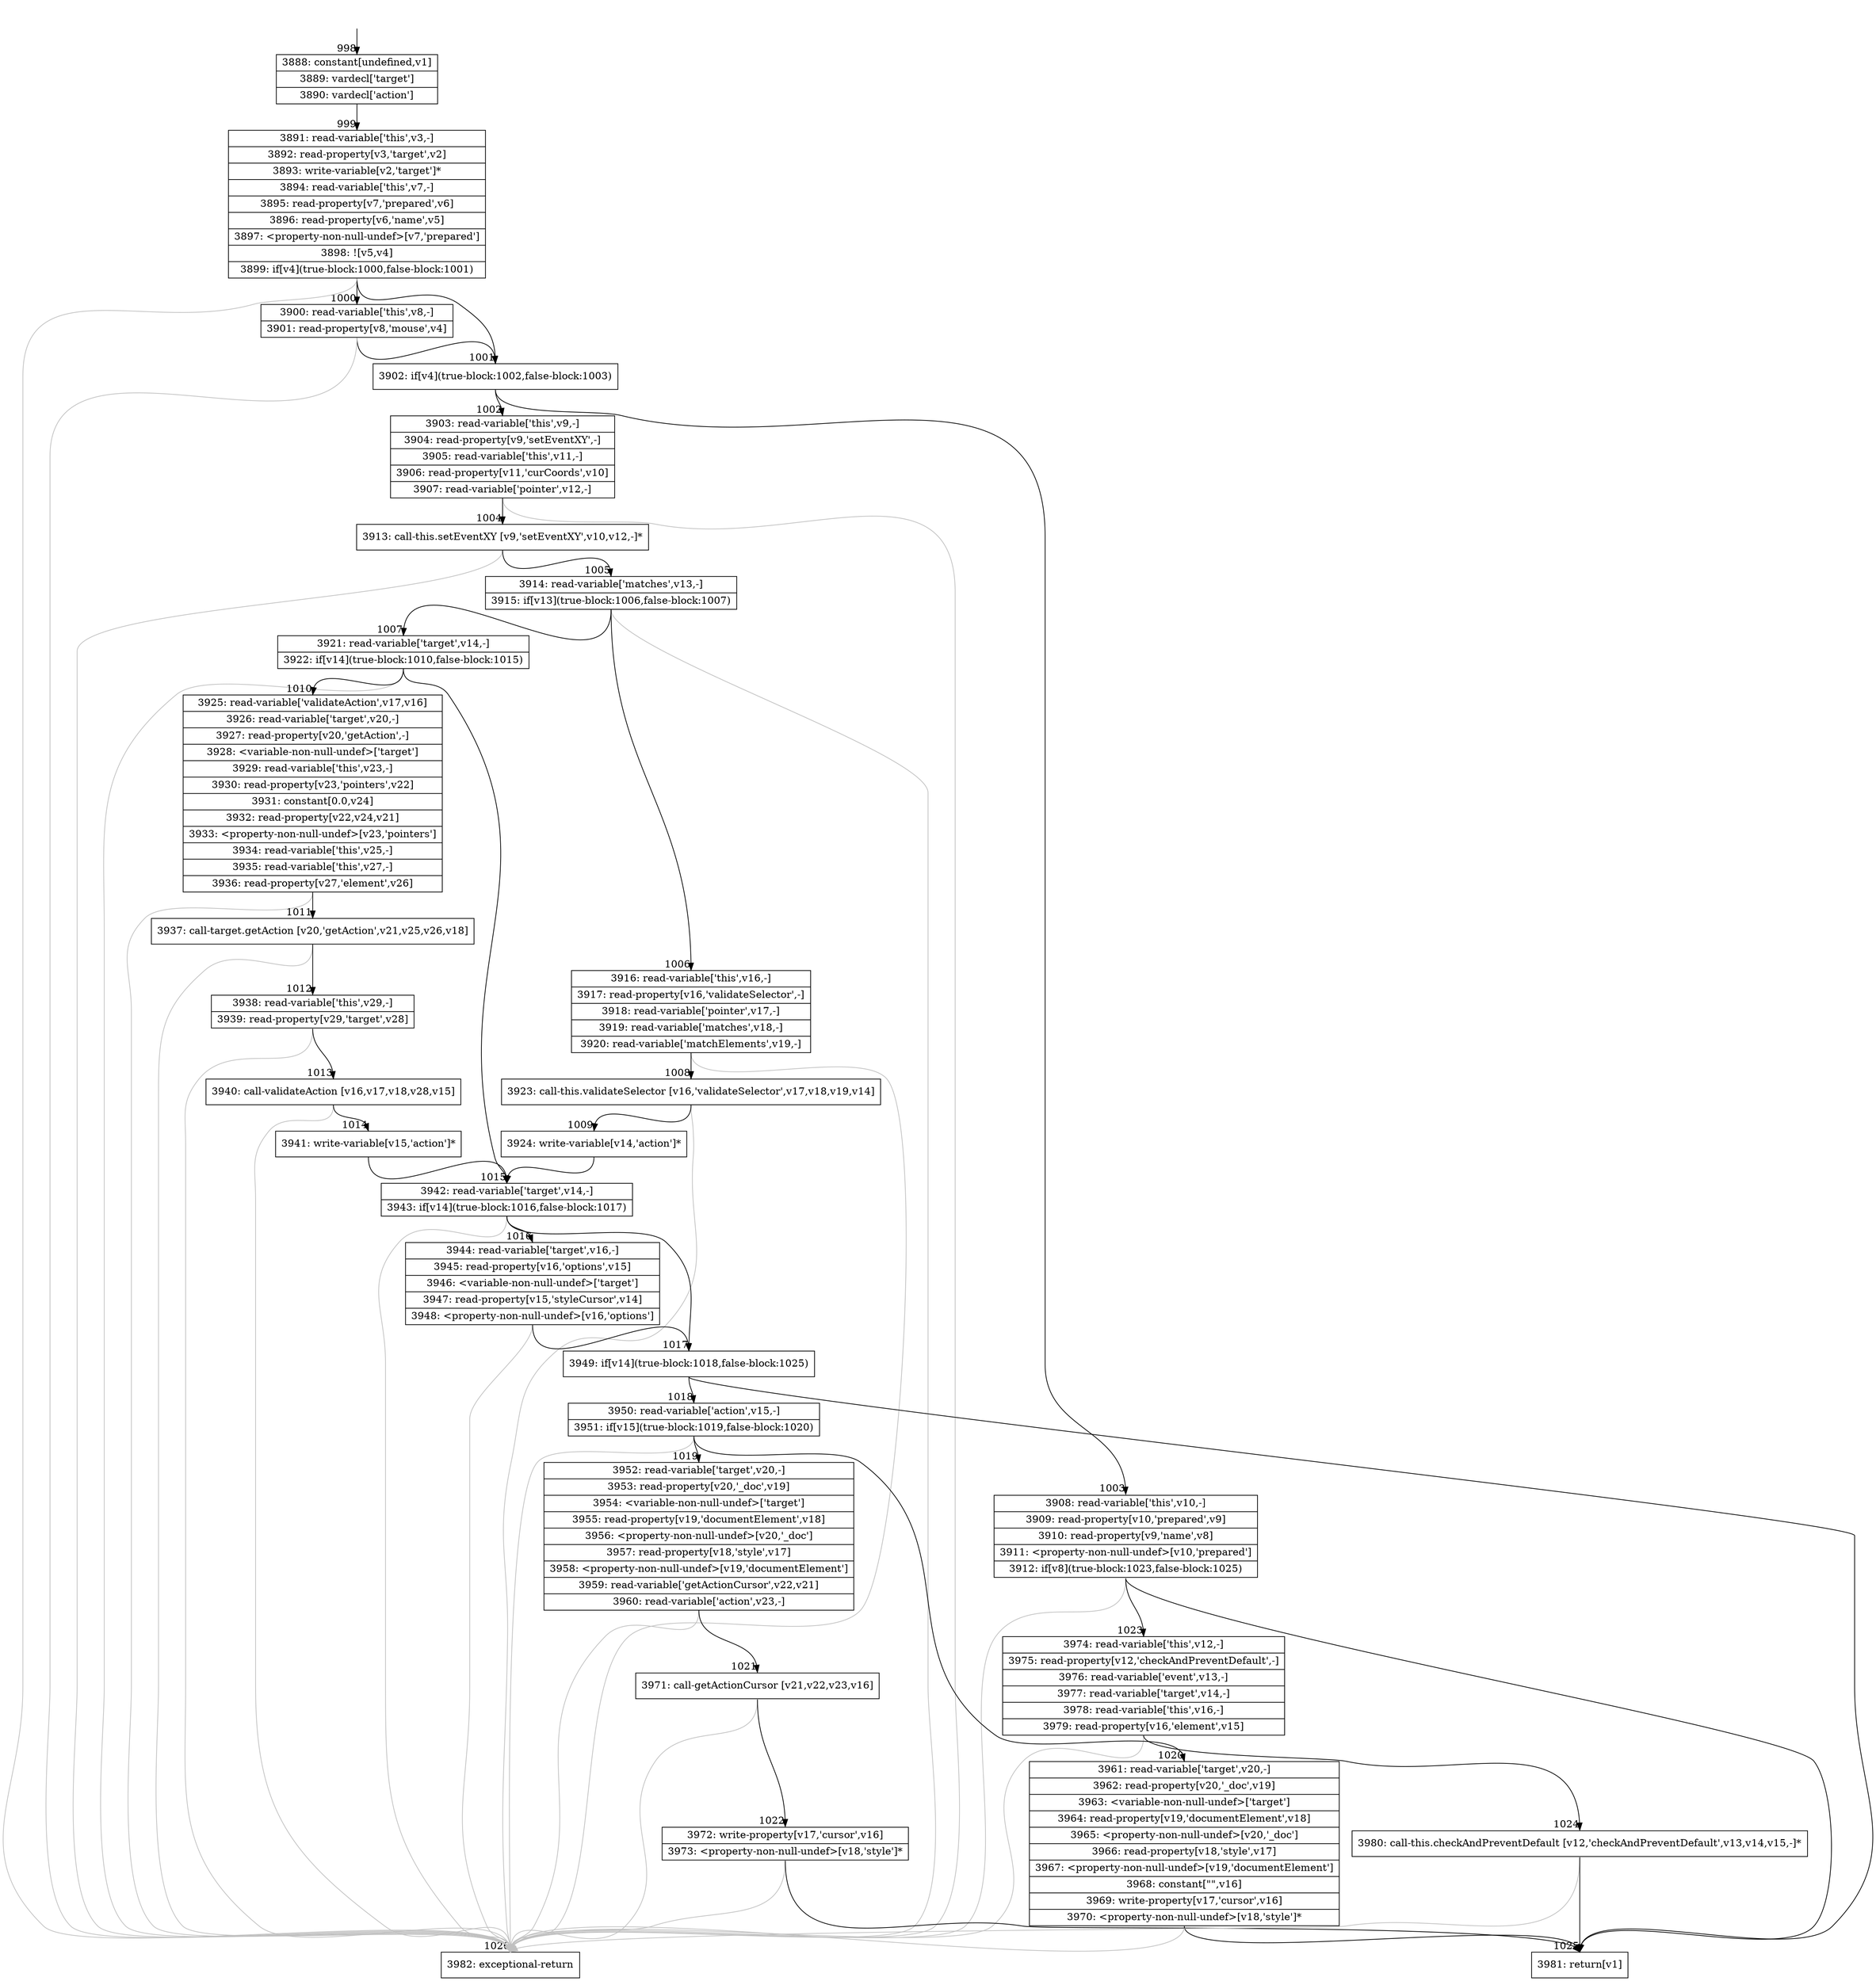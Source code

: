 digraph {
rankdir="TD"
BB_entry67[shape=none,label=""];
BB_entry67 -> BB998 [tailport=s, headport=n, headlabel="    998"]
BB998 [shape=record label="{3888: constant[undefined,v1]|3889: vardecl['target']|3890: vardecl['action']}" ] 
BB998 -> BB999 [tailport=s, headport=n, headlabel="      999"]
BB999 [shape=record label="{3891: read-variable['this',v3,-]|3892: read-property[v3,'target',v2]|3893: write-variable[v2,'target']*|3894: read-variable['this',v7,-]|3895: read-property[v7,'prepared',v6]|3896: read-property[v6,'name',v5]|3897: \<property-non-null-undef\>[v7,'prepared']|3898: ![v5,v4]|3899: if[v4](true-block:1000,false-block:1001)}" ] 
BB999 -> BB1001 [tailport=s, headport=n, headlabel="      1001"]
BB999 -> BB1000 [tailport=s, headport=n, headlabel="      1000"]
BB999 -> BB1026 [tailport=s, headport=n, color=gray, headlabel="      1026"]
BB1000 [shape=record label="{3900: read-variable['this',v8,-]|3901: read-property[v8,'mouse',v4]}" ] 
BB1000 -> BB1001 [tailport=s, headport=n]
BB1000 -> BB1026 [tailport=s, headport=n, color=gray]
BB1001 [shape=record label="{3902: if[v4](true-block:1002,false-block:1003)}" ] 
BB1001 -> BB1002 [tailport=s, headport=n, headlabel="      1002"]
BB1001 -> BB1003 [tailport=s, headport=n, headlabel="      1003"]
BB1002 [shape=record label="{3903: read-variable['this',v9,-]|3904: read-property[v9,'setEventXY',-]|3905: read-variable['this',v11,-]|3906: read-property[v11,'curCoords',v10]|3907: read-variable['pointer',v12,-]}" ] 
BB1002 -> BB1004 [tailport=s, headport=n, headlabel="      1004"]
BB1002 -> BB1026 [tailport=s, headport=n, color=gray]
BB1003 [shape=record label="{3908: read-variable['this',v10,-]|3909: read-property[v10,'prepared',v9]|3910: read-property[v9,'name',v8]|3911: \<property-non-null-undef\>[v10,'prepared']|3912: if[v8](true-block:1023,false-block:1025)}" ] 
BB1003 -> BB1023 [tailport=s, headport=n, headlabel="      1023"]
BB1003 -> BB1025 [tailport=s, headport=n, headlabel="      1025"]
BB1003 -> BB1026 [tailport=s, headport=n, color=gray]
BB1004 [shape=record label="{3913: call-this.setEventXY [v9,'setEventXY',v10,v12,-]*}" ] 
BB1004 -> BB1005 [tailport=s, headport=n, headlabel="      1005"]
BB1004 -> BB1026 [tailport=s, headport=n, color=gray]
BB1005 [shape=record label="{3914: read-variable['matches',v13,-]|3915: if[v13](true-block:1006,false-block:1007)}" ] 
BB1005 -> BB1006 [tailport=s, headport=n, headlabel="      1006"]
BB1005 -> BB1007 [tailport=s, headport=n, headlabel="      1007"]
BB1005 -> BB1026 [tailport=s, headport=n, color=gray]
BB1006 [shape=record label="{3916: read-variable['this',v16,-]|3917: read-property[v16,'validateSelector',-]|3918: read-variable['pointer',v17,-]|3919: read-variable['matches',v18,-]|3920: read-variable['matchElements',v19,-]}" ] 
BB1006 -> BB1008 [tailport=s, headport=n, headlabel="      1008"]
BB1006 -> BB1026 [tailport=s, headport=n, color=gray]
BB1007 [shape=record label="{3921: read-variable['target',v14,-]|3922: if[v14](true-block:1010,false-block:1015)}" ] 
BB1007 -> BB1010 [tailport=s, headport=n, headlabel="      1010"]
BB1007 -> BB1015 [tailport=s, headport=n, headlabel="      1015"]
BB1007 -> BB1026 [tailport=s, headport=n, color=gray]
BB1008 [shape=record label="{3923: call-this.validateSelector [v16,'validateSelector',v17,v18,v19,v14]}" ] 
BB1008 -> BB1009 [tailport=s, headport=n, headlabel="      1009"]
BB1008 -> BB1026 [tailport=s, headport=n, color=gray]
BB1009 [shape=record label="{3924: write-variable[v14,'action']*}" ] 
BB1009 -> BB1015 [tailport=s, headport=n]
BB1010 [shape=record label="{3925: read-variable['validateAction',v17,v16]|3926: read-variable['target',v20,-]|3927: read-property[v20,'getAction',-]|3928: \<variable-non-null-undef\>['target']|3929: read-variable['this',v23,-]|3930: read-property[v23,'pointers',v22]|3931: constant[0.0,v24]|3932: read-property[v22,v24,v21]|3933: \<property-non-null-undef\>[v23,'pointers']|3934: read-variable['this',v25,-]|3935: read-variable['this',v27,-]|3936: read-property[v27,'element',v26]}" ] 
BB1010 -> BB1011 [tailport=s, headport=n, headlabel="      1011"]
BB1010 -> BB1026 [tailport=s, headport=n, color=gray]
BB1011 [shape=record label="{3937: call-target.getAction [v20,'getAction',v21,v25,v26,v18]}" ] 
BB1011 -> BB1012 [tailport=s, headport=n, headlabel="      1012"]
BB1011 -> BB1026 [tailport=s, headport=n, color=gray]
BB1012 [shape=record label="{3938: read-variable['this',v29,-]|3939: read-property[v29,'target',v28]}" ] 
BB1012 -> BB1013 [tailport=s, headport=n, headlabel="      1013"]
BB1012 -> BB1026 [tailport=s, headport=n, color=gray]
BB1013 [shape=record label="{3940: call-validateAction [v16,v17,v18,v28,v15]}" ] 
BB1013 -> BB1014 [tailport=s, headport=n, headlabel="      1014"]
BB1013 -> BB1026 [tailport=s, headport=n, color=gray]
BB1014 [shape=record label="{3941: write-variable[v15,'action']*}" ] 
BB1014 -> BB1015 [tailport=s, headport=n]
BB1015 [shape=record label="{3942: read-variable['target',v14,-]|3943: if[v14](true-block:1016,false-block:1017)}" ] 
BB1015 -> BB1017 [tailport=s, headport=n, headlabel="      1017"]
BB1015 -> BB1016 [tailport=s, headport=n, headlabel="      1016"]
BB1015 -> BB1026 [tailport=s, headport=n, color=gray]
BB1016 [shape=record label="{3944: read-variable['target',v16,-]|3945: read-property[v16,'options',v15]|3946: \<variable-non-null-undef\>['target']|3947: read-property[v15,'styleCursor',v14]|3948: \<property-non-null-undef\>[v16,'options']}" ] 
BB1016 -> BB1017 [tailport=s, headport=n]
BB1016 -> BB1026 [tailport=s, headport=n, color=gray]
BB1017 [shape=record label="{3949: if[v14](true-block:1018,false-block:1025)}" ] 
BB1017 -> BB1018 [tailport=s, headport=n, headlabel="      1018"]
BB1017 -> BB1025 [tailport=s, headport=n]
BB1018 [shape=record label="{3950: read-variable['action',v15,-]|3951: if[v15](true-block:1019,false-block:1020)}" ] 
BB1018 -> BB1019 [tailport=s, headport=n, headlabel="      1019"]
BB1018 -> BB1020 [tailport=s, headport=n, headlabel="      1020"]
BB1018 -> BB1026 [tailport=s, headport=n, color=gray]
BB1019 [shape=record label="{3952: read-variable['target',v20,-]|3953: read-property[v20,'_doc',v19]|3954: \<variable-non-null-undef\>['target']|3955: read-property[v19,'documentElement',v18]|3956: \<property-non-null-undef\>[v20,'_doc']|3957: read-property[v18,'style',v17]|3958: \<property-non-null-undef\>[v19,'documentElement']|3959: read-variable['getActionCursor',v22,v21]|3960: read-variable['action',v23,-]}" ] 
BB1019 -> BB1021 [tailport=s, headport=n, headlabel="      1021"]
BB1019 -> BB1026 [tailport=s, headport=n, color=gray]
BB1020 [shape=record label="{3961: read-variable['target',v20,-]|3962: read-property[v20,'_doc',v19]|3963: \<variable-non-null-undef\>['target']|3964: read-property[v19,'documentElement',v18]|3965: \<property-non-null-undef\>[v20,'_doc']|3966: read-property[v18,'style',v17]|3967: \<property-non-null-undef\>[v19,'documentElement']|3968: constant[\"\",v16]|3969: write-property[v17,'cursor',v16]|3970: \<property-non-null-undef\>[v18,'style']*}" ] 
BB1020 -> BB1025 [tailport=s, headport=n]
BB1020 -> BB1026 [tailport=s, headport=n, color=gray]
BB1021 [shape=record label="{3971: call-getActionCursor [v21,v22,v23,v16]}" ] 
BB1021 -> BB1022 [tailport=s, headport=n, headlabel="      1022"]
BB1021 -> BB1026 [tailport=s, headport=n, color=gray]
BB1022 [shape=record label="{3972: write-property[v17,'cursor',v16]|3973: \<property-non-null-undef\>[v18,'style']*}" ] 
BB1022 -> BB1025 [tailport=s, headport=n]
BB1022 -> BB1026 [tailport=s, headport=n, color=gray]
BB1023 [shape=record label="{3974: read-variable['this',v12,-]|3975: read-property[v12,'checkAndPreventDefault',-]|3976: read-variable['event',v13,-]|3977: read-variable['target',v14,-]|3978: read-variable['this',v16,-]|3979: read-property[v16,'element',v15]}" ] 
BB1023 -> BB1024 [tailport=s, headport=n, headlabel="      1024"]
BB1023 -> BB1026 [tailport=s, headport=n, color=gray]
BB1024 [shape=record label="{3980: call-this.checkAndPreventDefault [v12,'checkAndPreventDefault',v13,v14,v15,-]*}" ] 
BB1024 -> BB1025 [tailport=s, headport=n]
BB1024 -> BB1026 [tailport=s, headport=n, color=gray]
BB1025 [shape=record label="{3981: return[v1]}" ] 
BB1026 [shape=record label="{3982: exceptional-return}" ] 
//#$~ 1435
}
